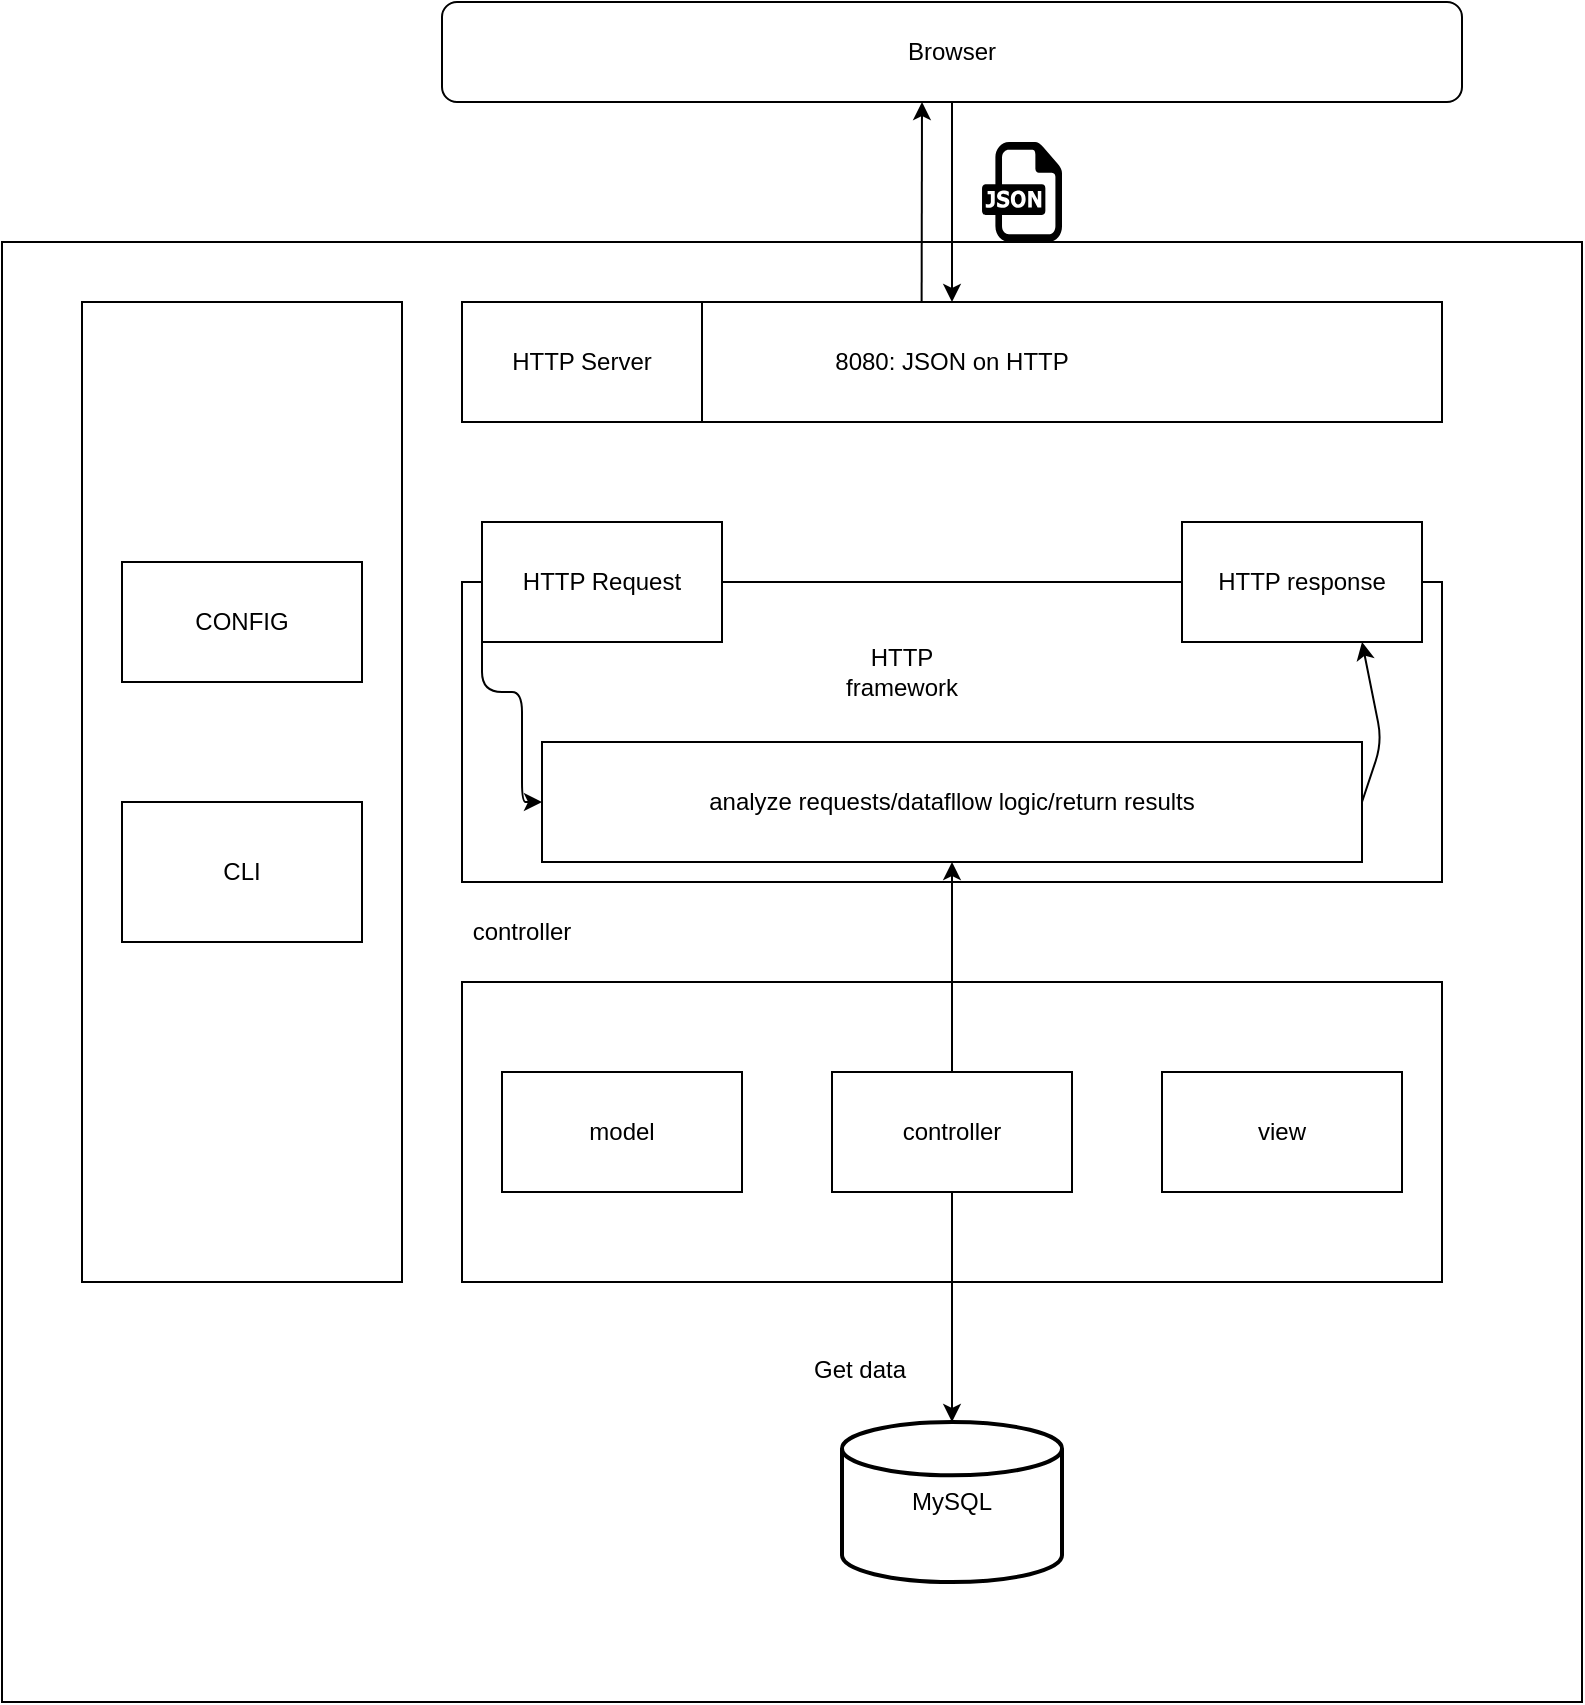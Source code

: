 <mxfile>
    <diagram id="xj53hPJj3cBVbylLRRQq" name="Page-1">
        <mxGraphModel dx="1901" dy="1636" grid="1" gridSize="10" guides="1" tooltips="1" connect="1" arrows="1" fold="1" page="1" pageScale="1" pageWidth="850" pageHeight="1100" math="0" shadow="0">
            <root>
                <mxCell id="0"/>
                <mxCell id="1" parent="0"/>
                <mxCell id="2" value="" style="rounded=0;whiteSpace=wrap;html=1;" vertex="1" parent="1">
                    <mxGeometry x="-90" y="50" width="790" height="730" as="geometry"/>
                </mxCell>
                <mxCell id="3" value="8080: JSON on HTTP" style="rounded=0;whiteSpace=wrap;html=1;" vertex="1" parent="1">
                    <mxGeometry x="140" y="80" width="490" height="60" as="geometry"/>
                </mxCell>
                <mxCell id="4" value="HTTP Server" style="rounded=0;whiteSpace=wrap;html=1;" vertex="1" parent="1">
                    <mxGeometry x="140" y="80" width="120" height="60" as="geometry"/>
                </mxCell>
                <mxCell id="6" style="edgeStyle=orthogonalEdgeStyle;html=1;exitX=0.5;exitY=1;exitDx=0;exitDy=0;" edge="1" parent="1" source="5" target="3">
                    <mxGeometry relative="1" as="geometry"/>
                </mxCell>
                <mxCell id="5" value="Browser" style="rounded=1;whiteSpace=wrap;html=1;" vertex="1" parent="1">
                    <mxGeometry x="130" y="-70" width="510" height="50" as="geometry"/>
                </mxCell>
                <mxCell id="7" value="" style="rounded=0;whiteSpace=wrap;html=1;" vertex="1" parent="1">
                    <mxGeometry x="140" y="220" width="490" height="150" as="geometry"/>
                </mxCell>
                <mxCell id="15" style="edgeStyle=orthogonalEdgeStyle;html=1;exitX=0;exitY=1;exitDx=0;exitDy=0;" edge="1" parent="1" source="8" target="10">
                    <mxGeometry relative="1" as="geometry">
                        <Array as="points">
                            <mxPoint x="150" y="275"/>
                            <mxPoint x="170" y="275"/>
                            <mxPoint x="170" y="330"/>
                        </Array>
                    </mxGeometry>
                </mxCell>
                <mxCell id="8" value="HTTP Request" style="rounded=0;whiteSpace=wrap;html=1;" vertex="1" parent="1">
                    <mxGeometry x="150" y="190" width="120" height="60" as="geometry"/>
                </mxCell>
                <mxCell id="9" value="HTTP response" style="rounded=0;whiteSpace=wrap;html=1;" vertex="1" parent="1">
                    <mxGeometry x="500" y="190" width="120" height="60" as="geometry"/>
                </mxCell>
                <mxCell id="10" value="analyze requests/datafllow logic/return results" style="rounded=0;whiteSpace=wrap;html=1;" vertex="1" parent="1">
                    <mxGeometry x="180" y="300" width="410" height="60" as="geometry"/>
                </mxCell>
                <mxCell id="11" value="HTTP framework" style="text;html=1;strokeColor=none;fillColor=none;align=center;verticalAlign=middle;whiteSpace=wrap;rounded=0;" vertex="1" parent="1">
                    <mxGeometry x="330" y="250" width="60" height="30" as="geometry"/>
                </mxCell>
                <mxCell id="12" value="" style="rounded=0;whiteSpace=wrap;html=1;" vertex="1" parent="1">
                    <mxGeometry x="140" y="420" width="490" height="150" as="geometry"/>
                </mxCell>
                <mxCell id="19" value="" style="endArrow=classic;html=1;exitX=1;exitY=0.5;exitDx=0;exitDy=0;entryX=0.75;entryY=1;entryDx=0;entryDy=0;" edge="1" parent="1" source="10" target="9">
                    <mxGeometry width="50" height="50" relative="1" as="geometry">
                        <mxPoint x="570" y="300" as="sourcePoint"/>
                        <mxPoint x="620" y="250" as="targetPoint"/>
                        <Array as="points">
                            <mxPoint x="600" y="300"/>
                        </Array>
                    </mxGeometry>
                </mxCell>
                <mxCell id="20" value="controller" style="text;html=1;strokeColor=none;fillColor=none;align=center;verticalAlign=middle;whiteSpace=wrap;rounded=0;" vertex="1" parent="1">
                    <mxGeometry x="140" y="380" width="60" height="30" as="geometry"/>
                </mxCell>
                <mxCell id="21" value="model" style="rounded=0;whiteSpace=wrap;html=1;" vertex="1" parent="1">
                    <mxGeometry x="160" y="465" width="120" height="60" as="geometry"/>
                </mxCell>
                <mxCell id="25" style="edgeStyle=orthogonalEdgeStyle;html=1;" edge="1" parent="1" source="22" target="24">
                    <mxGeometry relative="1" as="geometry"/>
                </mxCell>
                <mxCell id="27" style="edgeStyle=orthogonalEdgeStyle;html=1;exitX=0.5;exitY=0;exitDx=0;exitDy=0;entryX=0.5;entryY=1;entryDx=0;entryDy=0;" edge="1" parent="1" source="22" target="10">
                    <mxGeometry relative="1" as="geometry"/>
                </mxCell>
                <mxCell id="22" value="controller" style="rounded=0;whiteSpace=wrap;html=1;" vertex="1" parent="1">
                    <mxGeometry x="325" y="465" width="120" height="60" as="geometry"/>
                </mxCell>
                <mxCell id="23" value="view" style="rounded=0;whiteSpace=wrap;html=1;" vertex="1" parent="1">
                    <mxGeometry x="490" y="465" width="120" height="60" as="geometry"/>
                </mxCell>
                <mxCell id="24" value="MySQL" style="strokeWidth=2;html=1;shape=mxgraph.flowchart.database;whiteSpace=wrap;" vertex="1" parent="1">
                    <mxGeometry x="330" y="640" width="110" height="80" as="geometry"/>
                </mxCell>
                <mxCell id="26" value="Get data" style="text;strokeColor=none;fillColor=none;spacingLeft=4;spacingRight=4;overflow=hidden;rotatable=0;points=[[0,0.5],[1,0.5]];portConstraint=eastwest;fontSize=12;" vertex="1" parent="1">
                    <mxGeometry x="310" y="600" width="80" height="30" as="geometry"/>
                </mxCell>
                <mxCell id="28" value="" style="dashed=0;outlineConnect=0;html=1;align=center;labelPosition=center;verticalLabelPosition=bottom;verticalAlign=top;shape=mxgraph.weblogos.json" vertex="1" parent="1">
                    <mxGeometry x="400" width="40" height="50" as="geometry"/>
                </mxCell>
                <mxCell id="30" value="" style="endArrow=classic;html=1;exitX=0.469;exitY=0;exitDx=0;exitDy=0;exitPerimeter=0;" edge="1" parent="1" source="3">
                    <mxGeometry width="50" height="50" relative="1" as="geometry">
                        <mxPoint x="320" y="30" as="sourcePoint"/>
                        <mxPoint x="370" y="-20" as="targetPoint"/>
                    </mxGeometry>
                </mxCell>
                <mxCell id="31" value="" style="rounded=0;whiteSpace=wrap;html=1;" vertex="1" parent="1">
                    <mxGeometry x="-50" y="80" width="160" height="490" as="geometry"/>
                </mxCell>
                <mxCell id="32" value="CONFIG" style="rounded=0;whiteSpace=wrap;html=1;" vertex="1" parent="1">
                    <mxGeometry x="-30" y="210" width="120" height="60" as="geometry"/>
                </mxCell>
                <mxCell id="33" value="CLI" style="rounded=0;whiteSpace=wrap;html=1;" vertex="1" parent="1">
                    <mxGeometry x="-30" y="330" width="120" height="70" as="geometry"/>
                </mxCell>
            </root>
        </mxGraphModel>
    </diagram>
</mxfile>